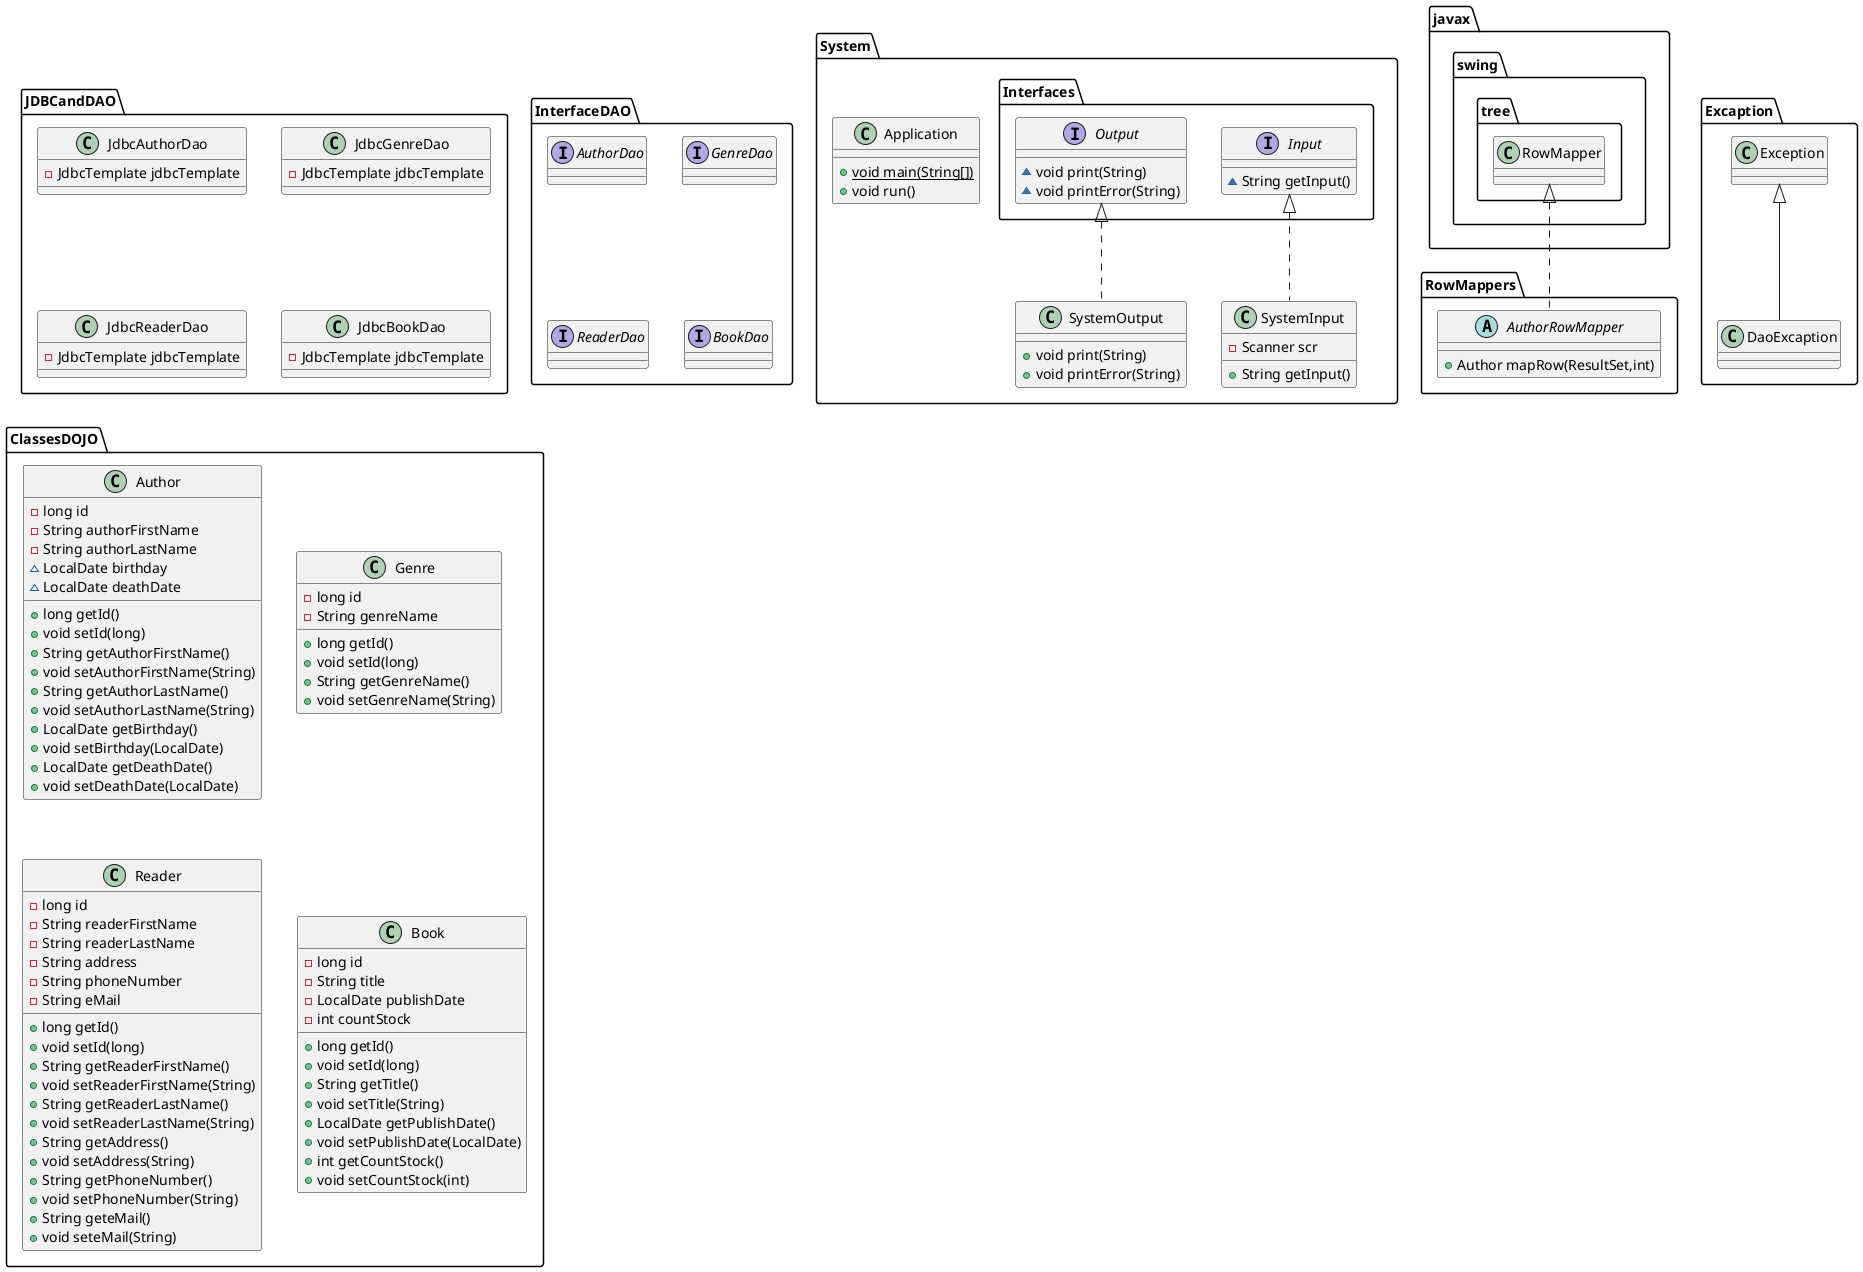 @startuml
class System.Application {
+ {static} void main(String[])
+ void run()
}

class JDBCandDAO.JdbcAuthorDao {
- JdbcTemplate jdbcTemplate
}

abstract class RowMappers.AuthorRowMapper {
+ Author mapRow(ResultSet,int)
}

interface InterfaceDAO.AuthorDao {
}
interface System.Interfaces.Output {
~ void print(String)
~ void printError(String)
}

interface System.Interfaces.Input {
~ String getInput()
}

class Exсaption.DaoExcaption {
}
interface InterfaceDAO.GenreDao {
}
class ClassesDOJO.Author {
- long id
- String authorFirstName
- String authorLastName
~ LocalDate birthday
~ LocalDate deathDate
+ long getId()
+ void setId(long)
+ String getAuthorFirstName()
+ void setAuthorFirstName(String)
+ String getAuthorLastName()
+ void setAuthorLastName(String)
+ LocalDate getBirthday()
+ void setBirthday(LocalDate)
+ LocalDate getDeathDate()
+ void setDeathDate(LocalDate)
}


class JDBCandDAO.JdbcGenreDao {
- JdbcTemplate jdbcTemplate
}

class JDBCandDAO.JdbcReaderDao {
- JdbcTemplate jdbcTemplate
}

class System.SystemInput {
- Scanner scr
+ String getInput()
}


interface InterfaceDAO.ReaderDao {
}
class System.SystemOutput {
+ void print(String)
+ void printError(String)
}

class JDBCandDAO.JdbcBookDao {
- JdbcTemplate jdbcTemplate
}

class ClassesDOJO.Genre {
- long id
- String genreName
+ long getId()
+ void setId(long)
+ String getGenreName()
+ void setGenreName(String)
}


interface InterfaceDAO.BookDao {
}
class ClassesDOJO.Reader {
- long id
- String readerFirstName
- String readerLastName
- String address
- String phoneNumber
- String eMail
+ long getId()
+ void setId(long)
+ String getReaderFirstName()
+ void setReaderFirstName(String)
+ String getReaderLastName()
+ void setReaderLastName(String)
+ String getAddress()
+ void setAddress(String)
+ String getPhoneNumber()
+ void setPhoneNumber(String)
+ String geteMail()
+ void seteMail(String)
}


class ClassesDOJO.Book {
- long id
- String title
- LocalDate publishDate
- int countStock
+ long getId()
+ void setId(long)
+ String getTitle()
+ void setTitle(String)
+ LocalDate getPublishDate()
+ void setPublishDate(LocalDate)
+ int getCountStock()
+ void setCountStock(int)
}




javax.swing.tree.RowMapper <|.. RowMappers.AuthorRowMapper
Exсaption.Exception <|-- Exсaption.DaoExcaption
System.Interfaces.Input <|.. System.SystemInput
System.Interfaces.Output <|.. System.SystemOutput
@enduml